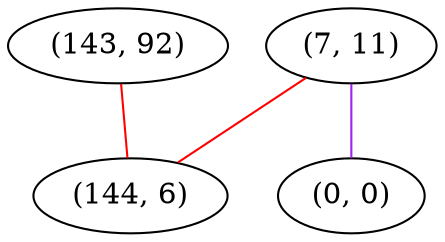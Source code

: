 graph "" {
"(143, 92)";
"(7, 11)";
"(0, 0)";
"(144, 6)";
"(143, 92)" -- "(144, 6)"  [color=red, key=0, weight=1];
"(7, 11)" -- "(144, 6)"  [color=red, key=0, weight=1];
"(7, 11)" -- "(0, 0)"  [color=purple, key=0, weight=4];
}
